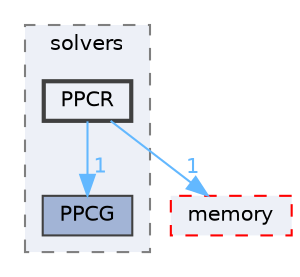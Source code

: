 digraph "src/OpenFOAM/matrices/lduMatrix/solvers/PPCR"
{
 // LATEX_PDF_SIZE
  bgcolor="transparent";
  edge [fontname=Helvetica,fontsize=10,labelfontname=Helvetica,labelfontsize=10];
  node [fontname=Helvetica,fontsize=10,shape=box,height=0.2,width=0.4];
  compound=true
  subgraph clusterdir_f03e085f4fe95c9b32f7b904515484f9 {
    graph [ bgcolor="#edf0f7", pencolor="grey50", label="solvers", fontname=Helvetica,fontsize=10 style="filled,dashed", URL="dir_f03e085f4fe95c9b32f7b904515484f9.html",tooltip=""]
  dir_357e6d78ad9027f9873481aa56191bbd [label="PPCG", fillcolor="#a2b4d6", color="grey25", style="filled", URL="dir_357e6d78ad9027f9873481aa56191bbd.html",tooltip=""];
  dir_ed8065d189903e7f59c6cd6195e215de [label="PPCR", fillcolor="#edf0f7", color="grey25", style="filled,bold", URL="dir_ed8065d189903e7f59c6cd6195e215de.html",tooltip=""];
  }
  dir_385a22dcc2f7120acb0f1a7a832b3b8d [label="memory", fillcolor="#edf0f7", color="red", style="filled,dashed", URL="dir_385a22dcc2f7120acb0f1a7a832b3b8d.html",tooltip=""];
  dir_ed8065d189903e7f59c6cd6195e215de->dir_357e6d78ad9027f9873481aa56191bbd [headlabel="1", labeldistance=1.5 headhref="dir_003030_003029.html" href="dir_003030_003029.html" color="steelblue1" fontcolor="steelblue1"];
  dir_ed8065d189903e7f59c6cd6195e215de->dir_385a22dcc2f7120acb0f1a7a832b3b8d [headlabel="1", labeldistance=1.5 headhref="dir_003030_002352.html" href="dir_003030_002352.html" color="steelblue1" fontcolor="steelblue1"];
}
